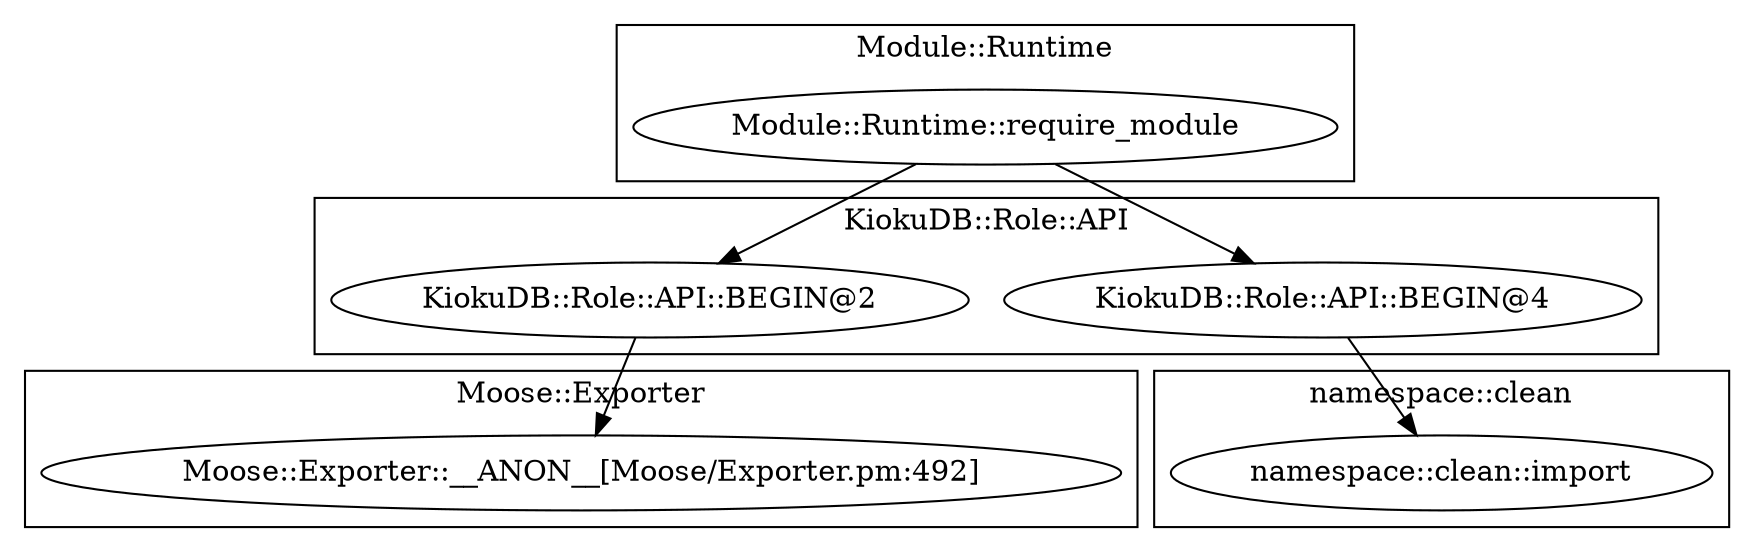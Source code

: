 digraph {
graph [overlap=false]
subgraph cluster_namespace_clean {
	label="namespace::clean";
	"namespace::clean::import";
}
subgraph cluster_Module_Runtime {
	label="Module::Runtime";
	"Module::Runtime::require_module";
}
subgraph cluster_Moose_Exporter {
	label="Moose::Exporter";
	"Moose::Exporter::__ANON__[Moose/Exporter.pm:492]";
}
subgraph cluster_KiokuDB_Role_API {
	label="KiokuDB::Role::API";
	"KiokuDB::Role::API::BEGIN@2";
	"KiokuDB::Role::API::BEGIN@4";
}
"KiokuDB::Role::API::BEGIN@4" -> "namespace::clean::import";
"Module::Runtime::require_module" -> "KiokuDB::Role::API::BEGIN@2";
"KiokuDB::Role::API::BEGIN@2" -> "Moose::Exporter::__ANON__[Moose/Exporter.pm:492]";
"Module::Runtime::require_module" -> "KiokuDB::Role::API::BEGIN@4";
}
